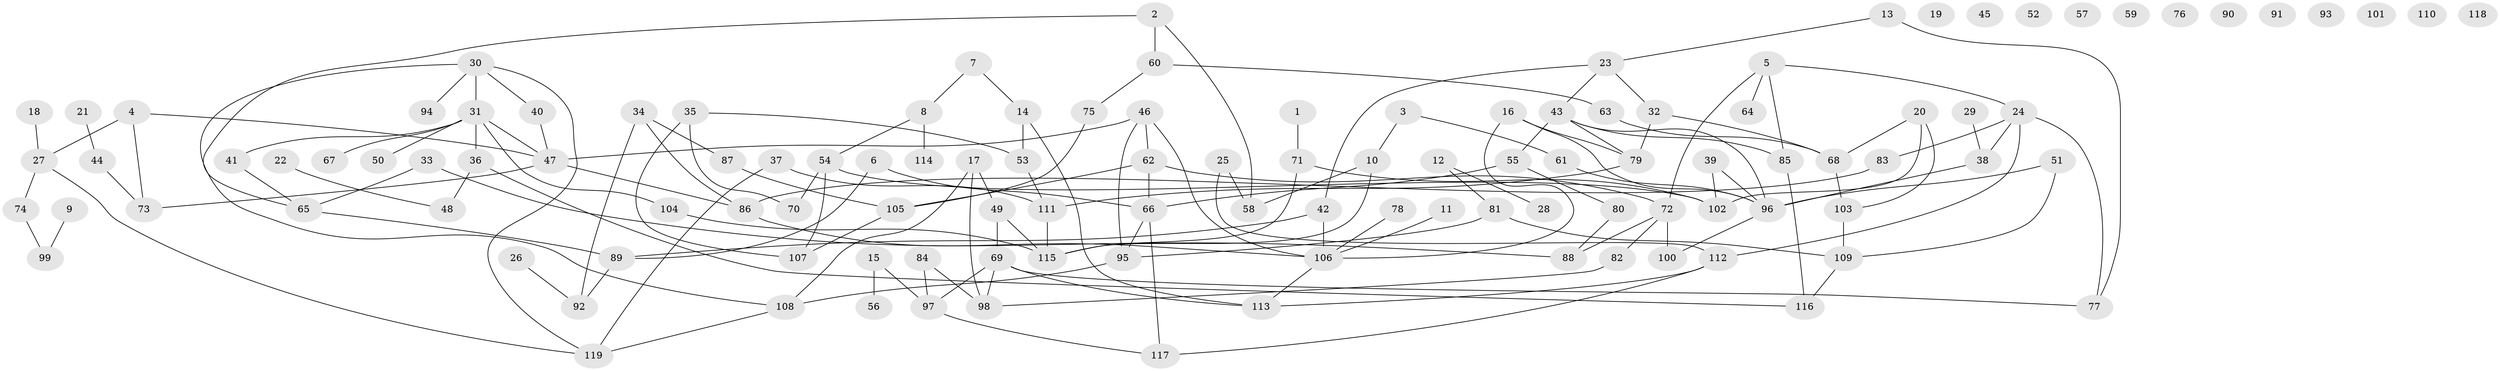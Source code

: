// coarse degree distribution, {3: 0.16666666666666666, 2: 0.25, 6: 0.1111111111111111, 4: 0.08333333333333333, 5: 0.027777777777777776, 7: 0.027777777777777776, 10: 0.027777777777777776, 1: 0.19444444444444445, 11: 0.027777777777777776, 9: 0.05555555555555555, 8: 0.027777777777777776}
// Generated by graph-tools (version 1.1) at 2025/35/03/04/25 23:35:57]
// undirected, 119 vertices, 156 edges
graph export_dot {
  node [color=gray90,style=filled];
  1;
  2;
  3;
  4;
  5;
  6;
  7;
  8;
  9;
  10;
  11;
  12;
  13;
  14;
  15;
  16;
  17;
  18;
  19;
  20;
  21;
  22;
  23;
  24;
  25;
  26;
  27;
  28;
  29;
  30;
  31;
  32;
  33;
  34;
  35;
  36;
  37;
  38;
  39;
  40;
  41;
  42;
  43;
  44;
  45;
  46;
  47;
  48;
  49;
  50;
  51;
  52;
  53;
  54;
  55;
  56;
  57;
  58;
  59;
  60;
  61;
  62;
  63;
  64;
  65;
  66;
  67;
  68;
  69;
  70;
  71;
  72;
  73;
  74;
  75;
  76;
  77;
  78;
  79;
  80;
  81;
  82;
  83;
  84;
  85;
  86;
  87;
  88;
  89;
  90;
  91;
  92;
  93;
  94;
  95;
  96;
  97;
  98;
  99;
  100;
  101;
  102;
  103;
  104;
  105;
  106;
  107;
  108;
  109;
  110;
  111;
  112;
  113;
  114;
  115;
  116;
  117;
  118;
  119;
  1 -- 71;
  2 -- 58;
  2 -- 60;
  2 -- 65;
  3 -- 10;
  3 -- 61;
  4 -- 27;
  4 -- 47;
  4 -- 73;
  5 -- 24;
  5 -- 64;
  5 -- 72;
  5 -- 85;
  6 -- 66;
  6 -- 89;
  7 -- 8;
  7 -- 14;
  8 -- 54;
  8 -- 114;
  9 -- 99;
  10 -- 58;
  10 -- 115;
  11 -- 106;
  12 -- 28;
  12 -- 81;
  13 -- 23;
  13 -- 77;
  14 -- 53;
  14 -- 113;
  15 -- 56;
  15 -- 97;
  16 -- 79;
  16 -- 96;
  16 -- 106;
  17 -- 49;
  17 -- 98;
  17 -- 108;
  18 -- 27;
  20 -- 68;
  20 -- 102;
  20 -- 103;
  21 -- 44;
  22 -- 48;
  23 -- 32;
  23 -- 42;
  23 -- 43;
  24 -- 38;
  24 -- 77;
  24 -- 83;
  24 -- 112;
  25 -- 58;
  25 -- 112;
  26 -- 92;
  27 -- 74;
  27 -- 119;
  29 -- 38;
  30 -- 31;
  30 -- 40;
  30 -- 94;
  30 -- 108;
  30 -- 119;
  31 -- 36;
  31 -- 41;
  31 -- 47;
  31 -- 50;
  31 -- 67;
  31 -- 104;
  32 -- 68;
  32 -- 79;
  33 -- 65;
  33 -- 88;
  34 -- 86;
  34 -- 87;
  34 -- 92;
  35 -- 53;
  35 -- 70;
  35 -- 107;
  36 -- 48;
  36 -- 116;
  37 -- 111;
  37 -- 119;
  38 -- 96;
  39 -- 96;
  39 -- 102;
  40 -- 47;
  41 -- 65;
  42 -- 89;
  42 -- 106;
  43 -- 55;
  43 -- 79;
  43 -- 85;
  43 -- 96;
  44 -- 73;
  46 -- 47;
  46 -- 62;
  46 -- 95;
  46 -- 106;
  47 -- 73;
  47 -- 86;
  49 -- 69;
  49 -- 115;
  51 -- 96;
  51 -- 109;
  53 -- 111;
  54 -- 70;
  54 -- 102;
  54 -- 107;
  55 -- 66;
  55 -- 80;
  60 -- 63;
  60 -- 75;
  61 -- 96;
  62 -- 66;
  62 -- 72;
  62 -- 105;
  63 -- 68;
  65 -- 89;
  66 -- 95;
  66 -- 117;
  68 -- 103;
  69 -- 77;
  69 -- 97;
  69 -- 98;
  69 -- 113;
  71 -- 102;
  71 -- 115;
  72 -- 82;
  72 -- 88;
  72 -- 100;
  74 -- 99;
  75 -- 105;
  78 -- 106;
  79 -- 111;
  80 -- 88;
  81 -- 95;
  81 -- 109;
  82 -- 98;
  83 -- 86;
  84 -- 97;
  84 -- 98;
  85 -- 116;
  86 -- 106;
  87 -- 105;
  89 -- 92;
  95 -- 108;
  96 -- 100;
  97 -- 117;
  103 -- 109;
  104 -- 115;
  105 -- 107;
  106 -- 113;
  108 -- 119;
  109 -- 116;
  111 -- 115;
  112 -- 113;
  112 -- 117;
}
